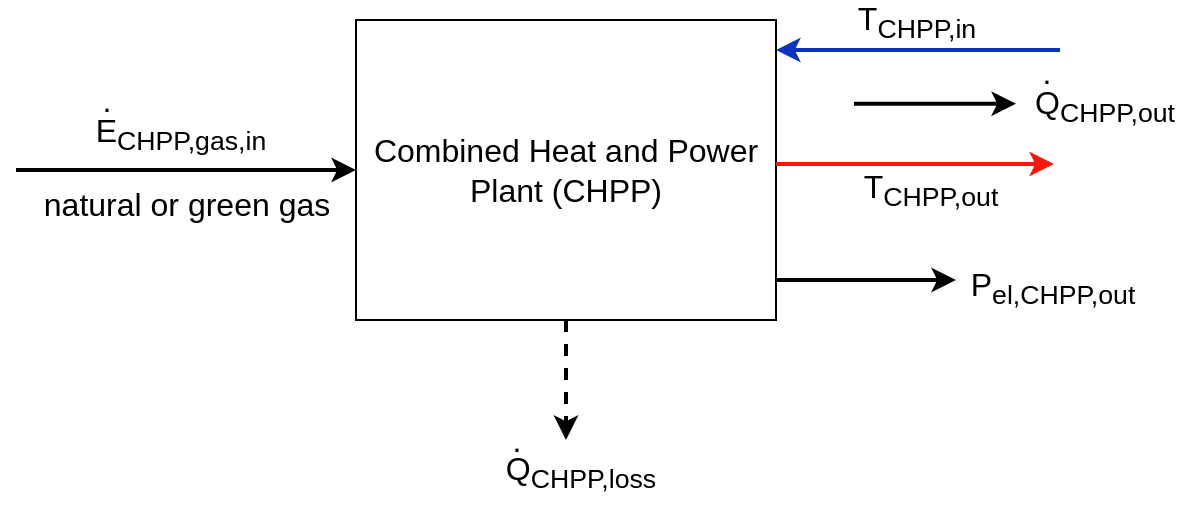 <mxfile version="20.6.2" type="device"><diagram id="kJes-hOu5LFb9hqr-LKq" name="Seite-1"><mxGraphModel dx="1406" dy="852" grid="1" gridSize="10" guides="1" tooltips="1" connect="1" arrows="1" fold="1" page="1" pageScale="1" pageWidth="827" pageHeight="1169" math="0" shadow="0"><root><mxCell id="0"/><mxCell id="1" parent="0"/><mxCell id="wZrfAmfpHfwwoAlyTFxW-4" value="" style="endArrow=classic;html=1;rounded=0;fontSize=16;entryX=0;entryY=0.5;entryDx=0;entryDy=0;strokeWidth=2;" parent="1" target="wZrfAmfpHfwwoAlyTFxW-1" edge="1"><mxGeometry width="50" height="50" relative="1" as="geometry"><mxPoint x="150" y="185" as="sourcePoint"/><mxPoint x="260" y="200" as="targetPoint"/></mxGeometry></mxCell><mxCell id="wZrfAmfpHfwwoAlyTFxW-5" value="natural or green gas" style="text;html=1;align=center;verticalAlign=middle;resizable=0;points=[];autosize=1;strokeColor=none;fillColor=none;fontSize=16;" parent="1" vertex="1"><mxGeometry x="150" y="187" width="170" height="30" as="geometry"/></mxCell><mxCell id="wZrfAmfpHfwwoAlyTFxW-6" value="&lt;font style=&quot;font-size: 16px;&quot;&gt;E&lt;sub&gt;CHPP,g&lt;/sub&gt;&lt;sub style=&quot;&quot;&gt;as,in&lt;/sub&gt;&lt;/font&gt;" style="text;html=1;align=center;verticalAlign=middle;resizable=0;points=[];autosize=1;strokeColor=none;fillColor=none;fontSize=16;" parent="1" vertex="1"><mxGeometry x="177" y="147" width="110" height="40" as="geometry"/></mxCell><mxCell id="wZrfAmfpHfwwoAlyTFxW-7" value="." style="text;html=1;align=center;verticalAlign=middle;resizable=0;points=[];autosize=1;strokeColor=none;fillColor=none;fontSize=16;" parent="1" vertex="1"><mxGeometry x="180" y="135" width="30" height="30" as="geometry"/></mxCell><mxCell id="wZrfAmfpHfwwoAlyTFxW-8" value="" style="endArrow=classic;html=1;rounded=0;fontSize=16;strokeWidth=2;" parent="1" edge="1"><mxGeometry width="50" height="50" relative="1" as="geometry"><mxPoint x="569" y="151.83" as="sourcePoint"/><mxPoint x="650" y="151.83" as="targetPoint"/></mxGeometry></mxCell><mxCell id="wZrfAmfpHfwwoAlyTFxW-9" value="" style="endArrow=classic;html=1;rounded=0;fontSize=16;strokeWidth=2;" parent="1" edge="1"><mxGeometry width="50" height="50" relative="1" as="geometry"><mxPoint x="520" y="240" as="sourcePoint"/><mxPoint x="620" y="240" as="targetPoint"/></mxGeometry></mxCell><mxCell id="wZrfAmfpHfwwoAlyTFxW-10" value="" style="endArrow=classic;html=1;rounded=0;fontSize=16;strokeWidth=2;dashed=1;" parent="1" edge="1"><mxGeometry width="50" height="50" relative="1" as="geometry"><mxPoint x="425" y="260" as="sourcePoint"/><mxPoint x="425" y="320" as="targetPoint"/></mxGeometry></mxCell><mxCell id="wZrfAmfpHfwwoAlyTFxW-11" value="Q&lt;sub&gt;CHPP,out&lt;/sub&gt;" style="text;html=1;align=center;verticalAlign=middle;resizable=0;points=[];autosize=1;strokeColor=none;fillColor=none;fontSize=16;" parent="1" vertex="1"><mxGeometry x="649" y="133" width="90" height="40" as="geometry"/></mxCell><mxCell id="wZrfAmfpHfwwoAlyTFxW-12" value="P&lt;sub&gt;el,CHPP,out&lt;/sub&gt;" style="text;html=1;align=center;verticalAlign=middle;resizable=0;points=[];autosize=1;strokeColor=none;fillColor=none;fontSize=16;" parent="1" vertex="1"><mxGeometry x="613" y="224" width="110" height="40" as="geometry"/></mxCell><mxCell id="wZrfAmfpHfwwoAlyTFxW-13" value="Q&lt;sub&gt;CHPP,loss&lt;/sub&gt;" style="text;html=1;align=center;verticalAlign=middle;resizable=0;points=[];autosize=1;strokeColor=none;fillColor=none;fontSize=16;" parent="1" vertex="1"><mxGeometry x="382" y="316" width="100" height="40" as="geometry"/></mxCell><mxCell id="wZrfAmfpHfwwoAlyTFxW-14" value="." style="text;html=1;align=center;verticalAlign=middle;resizable=0;points=[];autosize=1;strokeColor=none;fillColor=none;fontSize=16;" parent="1" vertex="1"><mxGeometry x="385" y="305" width="30" height="30" as="geometry"/></mxCell><mxCell id="wZrfAmfpHfwwoAlyTFxW-15" value="." style="text;html=1;align=center;verticalAlign=middle;resizable=0;points=[];autosize=1;strokeColor=none;fillColor=none;fontSize=16;" parent="1" vertex="1"><mxGeometry x="650" y="121" width="30" height="30" as="geometry"/></mxCell><mxCell id="wZrfAmfpHfwwoAlyTFxW-1" value="&lt;font style=&quot;font-size: 16px;&quot;&gt;Combined Heat and Power Plant (CHPP)&lt;/font&gt;" style="rounded=0;whiteSpace=wrap;html=1;" parent="1" vertex="1"><mxGeometry x="320" y="110" width="210" height="150" as="geometry"/></mxCell><mxCell id="EBT3pCy4wmfeYGW9LCFY-1" value="" style="endArrow=classic;html=1;rounded=0;fontSize=19;entryX=-0.009;entryY=0.171;entryDx=0;entryDy=0;entryPerimeter=0;fillColor=#dae8fc;strokeColor=#0A34BF;strokeWidth=2;" parent="1" edge="1"><mxGeometry width="50" height="50" relative="1" as="geometry"><mxPoint x="672.03" y="125" as="sourcePoint"/><mxPoint x="530" y="125" as="targetPoint"/></mxGeometry></mxCell><mxCell id="EBT3pCy4wmfeYGW9LCFY-2" value="&lt;font style=&quot;font-size: 16px;&quot;&gt;T&lt;sub style=&quot;&quot;&gt;CHPP,in&lt;/sub&gt;&lt;/font&gt;" style="edgeLabel;html=1;align=center;verticalAlign=middle;resizable=0;points=[];fontSize=16;" parent="EBT3pCy4wmfeYGW9LCFY-1" vertex="1" connectable="0"><mxGeometry x="-0.447" y="-1" relative="1" as="geometry"><mxPoint x="-33" y="-13" as="offset"/></mxGeometry></mxCell><mxCell id="EBT3pCy4wmfeYGW9LCFY-3" value="" style="endArrow=classic;html=1;rounded=0;fontSize=19;strokeColor=#FF170F;strokeWidth=2;" parent="1" edge="1"><mxGeometry width="50" height="50" relative="1" as="geometry"><mxPoint x="530" y="182" as="sourcePoint"/><mxPoint x="669" y="182" as="targetPoint"/></mxGeometry></mxCell><mxCell id="EBT3pCy4wmfeYGW9LCFY-4" value="&lt;font style=&quot;font-size: 16px;&quot;&gt;T&lt;sub style=&quot;&quot;&gt;CHPP,out&lt;/sub&gt;&lt;/font&gt;" style="edgeLabel;html=1;align=center;verticalAlign=middle;resizable=0;points=[];fontSize=16;" parent="EBT3pCy4wmfeYGW9LCFY-3" vertex="1" connectable="0"><mxGeometry x="-0.447" y="-1" relative="1" as="geometry"><mxPoint x="38" y="12" as="offset"/></mxGeometry></mxCell></root></mxGraphModel></diagram></mxfile>
